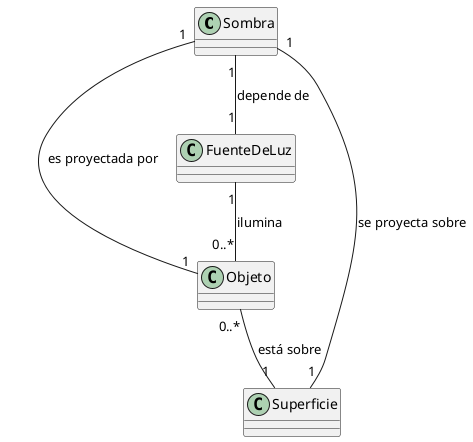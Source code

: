 @startuml
class Sombra {
}

class Objeto {
}

class FuenteDeLuz {
}

class Superficie {
}

' Relaciones entre las clases
Sombra "1" -- "1" Objeto : es proyectada por
Sombra "1" -- "1" FuenteDeLuz : depende de
Sombra "1" -- "1" Superficie : se proyecta sobre

FuenteDeLuz "1" -- "0..*" Objeto : ilumina
Objeto "0..*" -- "1" Superficie : está sobre
@enduml

